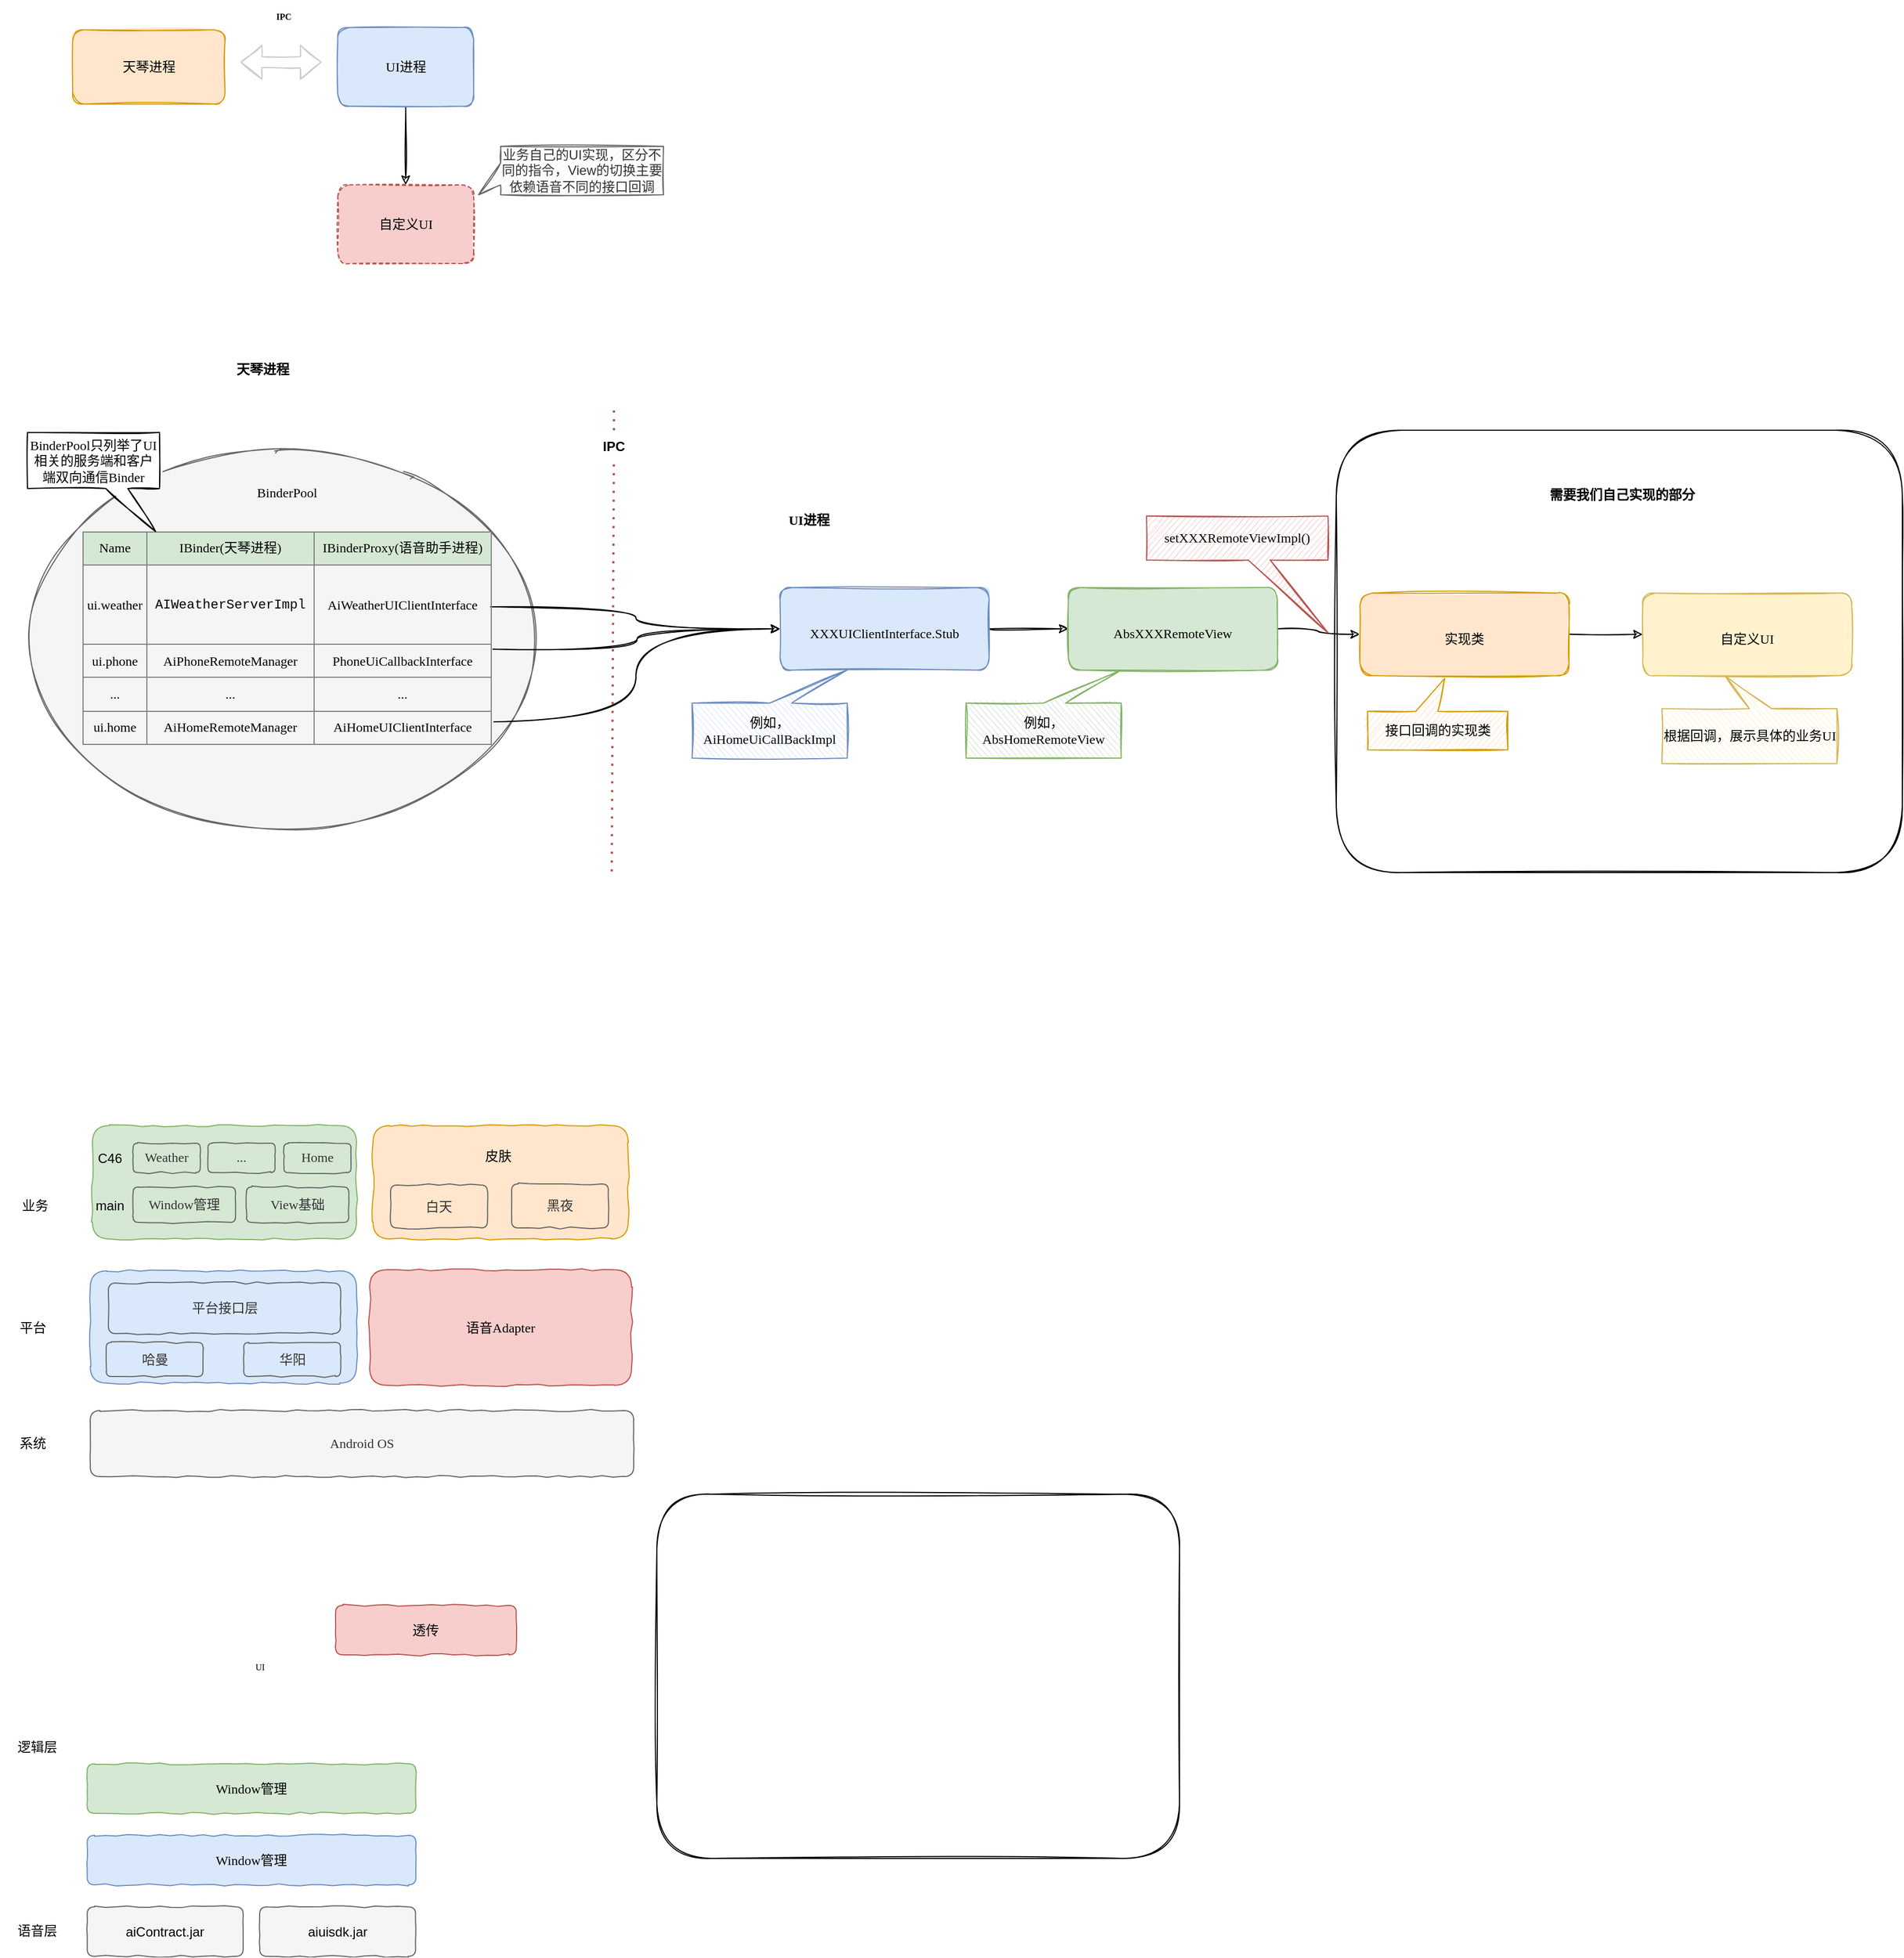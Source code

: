 <mxfile version="20.2.3" type="github">
  <diagram id="_rGLrGhf9AXiHFREIIix" name="第 1 页">
    <mxGraphModel dx="3093" dy="-15324" grid="0" gridSize="10" guides="1" tooltips="1" connect="1" arrows="1" fold="1" page="0" pageScale="1" pageWidth="827" pageHeight="1169" math="0" shadow="0">
      <root>
        <mxCell id="0" />
        <mxCell id="1" parent="0" />
        <mxCell id="fodertxsaoSaykGRS7Xc-1" style="edgeStyle=orthogonalEdgeStyle;curved=1;sketch=1;orthogonalLoop=1;jettySize=auto;html=1;exitX=0.5;exitY=1;exitDx=0;exitDy=0;" edge="1" parent="1" source="fodertxsaoSaykGRS7Xc-2" target="fodertxsaoSaykGRS7Xc-6">
          <mxGeometry relative="1" as="geometry" />
        </mxCell>
        <mxCell id="fodertxsaoSaykGRS7Xc-2" value="UI进程" style="rounded=1;whiteSpace=wrap;html=1;comic=1;sketch=1;fontFamily=Comic Sans MS;strokeColor=#6c8ebf;fillColor=#dae8fc;fillStyle=solid;" vertex="1" parent="1">
          <mxGeometry x="-1439" y="16184" width="123.5" height="71.5" as="geometry" />
        </mxCell>
        <mxCell id="fodertxsaoSaykGRS7Xc-3" value="天琴进程" style="rounded=1;whiteSpace=wrap;html=1;comic=1;sketch=1;fontFamily=Comic Sans MS;strokeColor=#d79b00;fillColor=#ffe6cc;fillStyle=solid;" vertex="1" parent="1">
          <mxGeometry x="-1680" y="16186" width="138.5" height="67.5" as="geometry" />
        </mxCell>
        <mxCell id="fodertxsaoSaykGRS7Xc-4" value="" style="shape=flexArrow;endArrow=classic;startArrow=classic;html=1;sketch=1;fontFamily=Comic Sans MS;strokeColor=#CCCCCC;curved=1;" edge="1" parent="1">
          <mxGeometry width="100" height="100" relative="1" as="geometry">
            <mxPoint x="-1527.5" y="16215.5" as="sourcePoint" />
            <mxPoint x="-1453.5" y="16215.5" as="targetPoint" />
          </mxGeometry>
        </mxCell>
        <mxCell id="fodertxsaoSaykGRS7Xc-5" value="&lt;b&gt;IPC&lt;/b&gt;" style="text;html=1;strokeColor=none;fillColor=none;align=center;verticalAlign=middle;whiteSpace=wrap;rounded=0;comic=1;sketch=1;fillStyle=solid;fontFamily=Comic Sans MS;fontSize=8;" vertex="1" parent="1">
          <mxGeometry x="-1518.5" y="16159" width="60" height="30" as="geometry" />
        </mxCell>
        <mxCell id="fodertxsaoSaykGRS7Xc-6" value="自定义UI" style="rounded=1;whiteSpace=wrap;html=1;comic=1;sketch=1;fontFamily=Comic Sans MS;strokeColor=#b85450;fillColor=#f8cecc;fillStyle=solid;dashed=1;" vertex="1" parent="1">
          <mxGeometry x="-1439" y="16327" width="123.5" height="71.5" as="geometry" />
        </mxCell>
        <mxCell id="fodertxsaoSaykGRS7Xc-7" value="业务自己的UI实现，区分不同的指令，View的切换主要依赖语音不同的接口回调" style="shape=callout;whiteSpace=wrap;html=1;perimeter=calloutPerimeter;rounded=0;comic=1;sketch=1;flipH=0;flipV=1;direction=south;size=20;position=0.2;position2=0;fillColor=#f5f5f5;strokeColor=#666666;fontColor=#333333;" vertex="1" parent="1">
          <mxGeometry x="-1311" y="16292" width="168" height="44" as="geometry" />
        </mxCell>
        <mxCell id="fodertxsaoSaykGRS7Xc-8" value="" style="rounded=1;whiteSpace=wrap;html=1;labelBackgroundColor=none;sketch=1;fillStyle=auto;curveFitting=0.05;fontFamily=Comic Sans MS;fontSize=20;fontColor=#000000;" vertex="1" parent="1">
          <mxGeometry x="-531.5" y="16550" width="514.5" height="402" as="geometry" />
        </mxCell>
        <mxCell id="fodertxsaoSaykGRS7Xc-9" style="edgeStyle=orthogonalEdgeStyle;curved=1;sketch=1;orthogonalLoop=1;jettySize=auto;html=1;exitX=1;exitY=0.5;exitDx=0;exitDy=0;entryX=0;entryY=0.5;entryDx=0;entryDy=0;fontFamily=Comic Sans MS;fontSize=12;fontColor=#000000;strokeColor=#000000;" edge="1" parent="1" source="fodertxsaoSaykGRS7Xc-10" target="fodertxsaoSaykGRS7Xc-22">
          <mxGeometry relative="1" as="geometry" />
        </mxCell>
        <mxCell id="fodertxsaoSaykGRS7Xc-10" value="&lt;span style=&quot;font-size: 12px;&quot;&gt;XXXUIClientInterface&lt;/span&gt;&lt;span style=&quot;font-size: 12px;&quot;&gt;.Stub&lt;/span&gt;" style="rounded=1;whiteSpace=wrap;html=1;labelBackgroundColor=none;sketch=1;fillStyle=solid;curveFitting=0.05;fontFamily=Comic Sans MS;fontSize=20;fillColor=#dae8fc;strokeColor=#6c8ebf;" vertex="1" parent="1">
          <mxGeometry x="-1037" y="16693" width="190" height="75" as="geometry" />
        </mxCell>
        <mxCell id="fodertxsaoSaykGRS7Xc-11" value="&lt;b&gt;天琴进程&lt;/b&gt;" style="text;html=1;strokeColor=none;fillColor=none;align=center;verticalAlign=middle;whiteSpace=wrap;rounded=0;labelBackgroundColor=none;sketch=1;fillStyle=auto;curveFitting=0.95;fontFamily=Comic Sans MS;fontSize=12;fontColor=#000000;" vertex="1" parent="1">
          <mxGeometry x="-1537" y="16480" width="60" height="30" as="geometry" />
        </mxCell>
        <mxCell id="fodertxsaoSaykGRS7Xc-12" value="" style="ellipse;whiteSpace=wrap;html=1;comic=1;sketch=1;fillStyle=solid;fontFamily=Comic Sans MS;strokeColor=#666666;fillColor=#f5f5f5;fontColor=#333333;" vertex="1" parent="1">
          <mxGeometry x="-1719" y="16571" width="460" height="339" as="geometry" />
        </mxCell>
        <mxCell id="fodertxsaoSaykGRS7Xc-13" value="BinderPool" style="text;html=1;strokeColor=none;fillColor=none;align=center;verticalAlign=middle;whiteSpace=wrap;rounded=0;comic=1;sketch=1;fillStyle=solid;fontFamily=Comic Sans MS;" vertex="1" parent="1">
          <mxGeometry x="-1515" y="16592" width="60" height="30" as="geometry" />
        </mxCell>
        <mxCell id="fodertxsaoSaykGRS7Xc-14" style="edgeStyle=orthogonalEdgeStyle;curved=1;sketch=1;orthogonalLoop=1;jettySize=auto;html=1;exitX=0.997;exitY=0.353;exitDx=0;exitDy=0;entryX=0;entryY=0.5;entryDx=0;entryDy=0;fontFamily=Comic Sans MS;fontSize=12;fontColor=#000000;strokeColor=#000000;exitPerimeter=0;" edge="1" parent="1" source="fodertxsaoSaykGRS7Xc-17" target="fodertxsaoSaykGRS7Xc-10">
          <mxGeometry relative="1" as="geometry" />
        </mxCell>
        <mxCell id="fodertxsaoSaykGRS7Xc-15" style="edgeStyle=orthogonalEdgeStyle;curved=1;sketch=1;orthogonalLoop=1;jettySize=auto;html=1;fontFamily=Comic Sans MS;fontSize=12;fontColor=#000000;strokeColor=#000000;" edge="1" parent="1" target="fodertxsaoSaykGRS7Xc-10">
          <mxGeometry relative="1" as="geometry">
            <mxPoint x="-1298" y="16749" as="sourcePoint" />
          </mxGeometry>
        </mxCell>
        <mxCell id="fodertxsaoSaykGRS7Xc-16" style="edgeStyle=orthogonalEdgeStyle;curved=1;sketch=1;orthogonalLoop=1;jettySize=auto;html=1;exitX=1.005;exitY=0.892;exitDx=0;exitDy=0;entryX=0;entryY=0.5;entryDx=0;entryDy=0;fontFamily=Comic Sans MS;fontSize=12;fontColor=#000000;strokeColor=#000000;exitPerimeter=0;" edge="1" parent="1" source="fodertxsaoSaykGRS7Xc-17" target="fodertxsaoSaykGRS7Xc-10">
          <mxGeometry relative="1" as="geometry" />
        </mxCell>
        <mxCell id="fodertxsaoSaykGRS7Xc-17" value="&lt;table border=&quot;1&quot; width=&quot;100%&quot; height=&quot;100%&quot; style=&quot;width:100%;height:100%;border-collapse:collapse;&quot;&gt;&lt;tbody&gt;&lt;tr&gt;&lt;td style=&quot;background-color: rgb(213, 232, 212);&quot;&gt;Name&lt;/td&gt;&lt;td style=&quot;background-color: rgb(213, 232, 212);&quot;&gt;IBinder(天琴进程)&lt;/td&gt;&lt;td style=&quot;background-color: rgb(213, 232, 212);&quot;&gt;IBinderProxy(语音助手进程)&lt;/td&gt;&lt;/tr&gt;&lt;tr&gt;&lt;td&gt;ui.weather&lt;br&gt;&lt;/td&gt;&lt;td&gt;&lt;pre style=&quot;font-family: Consolas, courier; background-image: initial; background-position: initial; background-size: initial; background-repeat: initial; background-attachment: initial; background-origin: initial; background-clip: initial;&quot;&gt;AIWeatherServerImpl&lt;span style=&quot;color: #ff0000;&quot;&gt;&lt;/span&gt;&lt;/pre&gt;&lt;/td&gt;&lt;td&gt;AiWeatherUIClientInterface&lt;br&gt;&lt;/td&gt;&lt;/tr&gt;&lt;tr&gt;&lt;td&gt;ui.phone&lt;/td&gt;&lt;td&gt;AiPhoneRemoteManager&lt;br&gt;&lt;/td&gt;&lt;td&gt;PhoneUiCallbackInterface&lt;br&gt;&lt;/td&gt;&lt;/tr&gt;&lt;tr&gt;&lt;td&gt;...&lt;/td&gt;&lt;td&gt;...&lt;/td&gt;&lt;td&gt;...&lt;/td&gt;&lt;/tr&gt;&lt;tr&gt;&lt;td&gt;ui.home&lt;/td&gt;&lt;td&gt;AiHomeRemoteManager&lt;br&gt;&lt;/td&gt;&lt;td&gt;AiHomeUIClientInterface&lt;br&gt;&lt;/td&gt;&lt;/tr&gt;&lt;/tbody&gt;&lt;/table&gt;" style="text;html=1;strokeColor=none;fillColor=none;overflow=fill;comic=1;sketch=1;fillStyle=solid;fontFamily=Comic Sans MS;align=center;" vertex="1" parent="1">
          <mxGeometry x="-1671" y="16642" width="372" height="194" as="geometry" />
        </mxCell>
        <mxCell id="fodertxsaoSaykGRS7Xc-18" value="BinderPool只列举了UI相关的服务端和客户端双向通信Binder" style="shape=callout;whiteSpace=wrap;html=1;perimeter=calloutPerimeter;rounded=0;labelBackgroundColor=none;sketch=1;fillStyle=auto;curveFitting=0.95;fontFamily=Comic Sans MS;fontSize=12;fontColor=#000000;flipH=1;size=39;position=0.24;position2=0.03;" vertex="1" parent="1">
          <mxGeometry x="-1721" y="16552" width="120" height="90" as="geometry" />
        </mxCell>
        <mxCell id="fodertxsaoSaykGRS7Xc-19" value="&lt;b&gt;UI进程&lt;/b&gt;" style="text;html=1;strokeColor=none;fillColor=none;align=center;verticalAlign=middle;whiteSpace=wrap;rounded=0;labelBackgroundColor=none;sketch=1;fillStyle=auto;curveFitting=0.95;fontFamily=Comic Sans MS;fontSize=12;fontColor=#000000;" vertex="1" parent="1">
          <mxGeometry x="-1049.62" y="16617" width="79.25" height="30" as="geometry" />
        </mxCell>
        <mxCell id="fodertxsaoSaykGRS7Xc-20" value="例如，AiHomeUiCallBackImpl" style="shape=callout;whiteSpace=wrap;html=1;perimeter=calloutPerimeter;rounded=0;labelBackgroundColor=none;sketch=1;fillStyle=auto;curveFitting=0.95;fontFamily=Comic Sans MS;fontSize=12;flipV=1;position2=1;fillColor=#dae8fc;strokeColor=#6c8ebf;" vertex="1" parent="1">
          <mxGeometry x="-1117" y="16768" width="141" height="80" as="geometry" />
        </mxCell>
        <mxCell id="fodertxsaoSaykGRS7Xc-21" style="edgeStyle=orthogonalEdgeStyle;curved=1;sketch=1;orthogonalLoop=1;jettySize=auto;html=1;exitX=1;exitY=0.5;exitDx=0;exitDy=0;entryX=0;entryY=0.5;entryDx=0;entryDy=0;fontFamily=Comic Sans MS;fontSize=12;fontColor=#000000;strokeColor=#000000;" edge="1" parent="1" source="fodertxsaoSaykGRS7Xc-22" target="fodertxsaoSaykGRS7Xc-25">
          <mxGeometry relative="1" as="geometry" />
        </mxCell>
        <mxCell id="fodertxsaoSaykGRS7Xc-22" value="&lt;span style=&quot;font-size: 12px;&quot;&gt;AbsXXXRemoteView&lt;/span&gt;" style="rounded=1;whiteSpace=wrap;html=1;labelBackgroundColor=none;sketch=1;fillStyle=solid;curveFitting=0.05;fontFamily=Comic Sans MS;fontSize=20;fillColor=#d5e8d4;strokeColor=#82b366;" vertex="1" parent="1">
          <mxGeometry x="-775" y="16693" width="190" height="75" as="geometry" />
        </mxCell>
        <mxCell id="fodertxsaoSaykGRS7Xc-23" value="例如，AbsHomeRemoteView" style="shape=callout;whiteSpace=wrap;html=1;perimeter=calloutPerimeter;rounded=0;labelBackgroundColor=none;sketch=1;fillStyle=auto;curveFitting=0.95;fontFamily=Comic Sans MS;fontSize=12;flipV=1;position2=1;fillColor=#d5e8d4;strokeColor=#82b366;" vertex="1" parent="1">
          <mxGeometry x="-868" y="16768" width="141" height="80" as="geometry" />
        </mxCell>
        <mxCell id="fodertxsaoSaykGRS7Xc-24" style="edgeStyle=orthogonalEdgeStyle;curved=1;sketch=1;orthogonalLoop=1;jettySize=auto;html=1;exitX=1;exitY=0.5;exitDx=0;exitDy=0;entryX=0;entryY=0.5;entryDx=0;entryDy=0;fontFamily=Comic Sans MS;fontSize=12;fontColor=#000000;strokeColor=#000000;" edge="1" parent="1" source="fodertxsaoSaykGRS7Xc-25" target="fodertxsaoSaykGRS7Xc-27">
          <mxGeometry relative="1" as="geometry" />
        </mxCell>
        <mxCell id="fodertxsaoSaykGRS7Xc-25" value="&lt;span style=&quot;font-size: 12px;&quot;&gt;实现类&lt;/span&gt;" style="rounded=1;whiteSpace=wrap;html=1;labelBackgroundColor=none;sketch=1;fillStyle=solid;curveFitting=0.05;fontFamily=Comic Sans MS;fontSize=20;fillColor=#ffe6cc;strokeColor=#d79b00;" vertex="1" parent="1">
          <mxGeometry x="-510" y="16698" width="190" height="75" as="geometry" />
        </mxCell>
        <mxCell id="fodertxsaoSaykGRS7Xc-26" value="接口回调的实现类" style="shape=callout;whiteSpace=wrap;html=1;perimeter=calloutPerimeter;rounded=0;labelBackgroundColor=none;sketch=1;fillStyle=auto;curveFitting=0.95;fontFamily=Comic Sans MS;fontSize=12;flipV=1;position2=0.45;fillColor=#ffe6cc;strokeColor=#d79b00;flipH=1;" vertex="1" parent="1">
          <mxGeometry x="-503" y="16775.5" width="127.5" height="65" as="geometry" />
        </mxCell>
        <mxCell id="fodertxsaoSaykGRS7Xc-27" value="&lt;span style=&quot;font-size: 12px;&quot;&gt;自定义UI&lt;/span&gt;" style="rounded=1;whiteSpace=wrap;html=1;labelBackgroundColor=none;sketch=1;fillStyle=solid;curveFitting=0.05;fontFamily=Comic Sans MS;fontSize=20;fillColor=#fff2cc;strokeColor=#d6b656;" vertex="1" parent="1">
          <mxGeometry x="-253" y="16698" width="190" height="75" as="geometry" />
        </mxCell>
        <mxCell id="fodertxsaoSaykGRS7Xc-28" value="根据回调，展示具体的业务UI" style="shape=callout;whiteSpace=wrap;html=1;perimeter=calloutPerimeter;rounded=0;labelBackgroundColor=none;sketch=1;fillStyle=auto;curveFitting=0.95;fontFamily=Comic Sans MS;fontSize=12;flipV=1;position2=0.36;fillColor=#fff2cc;strokeColor=#d6b656;" vertex="1" parent="1">
          <mxGeometry x="-235.5" y="16773" width="159" height="80" as="geometry" />
        </mxCell>
        <mxCell id="fodertxsaoSaykGRS7Xc-29" value="&lt;b&gt;需要我们自己实现的部分&lt;/b&gt;" style="text;html=1;strokeColor=none;fillColor=none;align=center;verticalAlign=middle;whiteSpace=wrap;rounded=0;labelBackgroundColor=none;sketch=1;fillStyle=auto;curveFitting=0.95;fontFamily=Comic Sans MS;fontSize=12;fontColor=#000000;" vertex="1" parent="1">
          <mxGeometry x="-341" y="16594" width="139" height="30" as="geometry" />
        </mxCell>
        <mxCell id="fodertxsaoSaykGRS7Xc-30" value="setXXXRemoteViewImpl()" style="shape=callout;whiteSpace=wrap;html=1;perimeter=calloutPerimeter;rounded=0;labelBackgroundColor=none;sketch=1;fillStyle=auto;curveFitting=0.95;fontFamily=Comic Sans MS;fontSize=12;position2=1;size=66;position=0.56;fillColor=#f8cecc;strokeColor=#b85450;" vertex="1" parent="1">
          <mxGeometry x="-704" y="16628" width="165" height="106" as="geometry" />
        </mxCell>
        <mxCell id="fodertxsaoSaykGRS7Xc-31" value="" style="endArrow=none;dashed=1;html=1;dashPattern=1 3;strokeWidth=2;rounded=0;fillColor=#f8cecc;strokeColor=#b85450;startArrow=none;" edge="1" parent="1" source="fodertxsaoSaykGRS7Xc-32">
          <mxGeometry width="50" height="50" relative="1" as="geometry">
            <mxPoint x="-1190" y="16951" as="sourcePoint" />
            <mxPoint x="-1188" y="16528" as="targetPoint" />
          </mxGeometry>
        </mxCell>
        <mxCell id="fodertxsaoSaykGRS7Xc-32" value="&lt;b&gt;IPC&lt;/b&gt;" style="text;html=1;strokeColor=none;fillColor=none;align=center;verticalAlign=middle;whiteSpace=wrap;rounded=0;" vertex="1" parent="1">
          <mxGeometry x="-1218" y="16550" width="60" height="30" as="geometry" />
        </mxCell>
        <mxCell id="fodertxsaoSaykGRS7Xc-34" value="" style="endArrow=none;dashed=1;html=1;dashPattern=1 3;strokeWidth=2;rounded=0;fillColor=#f8cecc;strokeColor=#b85450;" edge="1" parent="1" target="fodertxsaoSaykGRS7Xc-32">
          <mxGeometry width="50" height="50" relative="1" as="geometry">
            <mxPoint x="-1190" y="16951" as="sourcePoint" />
            <mxPoint x="-1188" y="16528" as="targetPoint" />
          </mxGeometry>
        </mxCell>
        <mxCell id="fodertxsaoSaykGRS7Xc-38" value="Android OS" style="rounded=1;whiteSpace=wrap;html=1;sketch=0;comic=1;fillColor=#f5f5f5;fontColor=#333333;strokeColor=#666666;fontFamily=Comic Sans MS;" vertex="1" parent="1">
          <mxGeometry x="-1664" y="17441" width="494" height="60" as="geometry" />
        </mxCell>
        <mxCell id="fodertxsaoSaykGRS7Xc-39" value="系统" style="text;html=1;strokeColor=none;fillColor=none;align=center;verticalAlign=middle;whiteSpace=wrap;rounded=0;comic=1;sketch=0;fontFamily=Comic Sans MS;" vertex="1" parent="1">
          <mxGeometry x="-1746" y="17456" width="60" height="30" as="geometry" />
        </mxCell>
        <mxCell id="fodertxsaoSaykGRS7Xc-40" value="" style="rounded=1;whiteSpace=wrap;html=1;sketch=0;comic=1;fillColor=#dae8fc;strokeColor=#6c8ebf;fontFamily=Comic Sans MS;" vertex="1" parent="1">
          <mxGeometry x="-1664" y="17314" width="242" height="102" as="geometry" />
        </mxCell>
        <mxCell id="fodertxsaoSaykGRS7Xc-41" value="平台" style="text;html=1;strokeColor=none;fillColor=none;align=center;verticalAlign=middle;whiteSpace=wrap;rounded=0;comic=1;sketch=0;fontFamily=Comic Sans MS;" vertex="1" parent="1">
          <mxGeometry x="-1746" y="17350.5" width="60" height="30" as="geometry" />
        </mxCell>
        <mxCell id="fodertxsaoSaykGRS7Xc-42" value="语音Adapter" style="rounded=1;whiteSpace=wrap;html=1;comic=1;sketch=0;fontFamily=Comic Sans MS;fillColor=#f8cecc;strokeColor=#b85450;" vertex="1" parent="1">
          <mxGeometry x="-1410" y="17313" width="238" height="105" as="geometry" />
        </mxCell>
        <mxCell id="fodertxsaoSaykGRS7Xc-43" value="" style="rounded=1;whiteSpace=wrap;html=1;sketch=0;comic=1;fillColor=#d5e8d4;strokeColor=#82b366;fontFamily=Comic Sans MS;" vertex="1" parent="1">
          <mxGeometry x="-1662" y="17182" width="240" height="103" as="geometry" />
        </mxCell>
        <mxCell id="fodertxsaoSaykGRS7Xc-44" value="业务" style="text;html=1;strokeColor=none;fillColor=none;align=center;verticalAlign=middle;whiteSpace=wrap;rounded=0;comic=1;sketch=0;fontFamily=Comic Sans MS;" vertex="1" parent="1">
          <mxGeometry x="-1744" y="17240" width="60" height="30" as="geometry" />
        </mxCell>
        <mxCell id="fodertxsaoSaykGRS7Xc-45" value="" style="rounded=1;whiteSpace=wrap;html=1;comic=1;sketch=0;fontFamily=Comic Sans MS;fillColor=#ffe6cc;strokeColor=#d79b00;" vertex="1" parent="1">
          <mxGeometry x="-1407" y="17182" width="232" height="103" as="geometry" />
        </mxCell>
        <mxCell id="fodertxsaoSaykGRS7Xc-49" value="平台接口层" style="rounded=1;whiteSpace=wrap;html=1;comic=1;sketch=0;fillColor=none;fontColor=#333333;strokeColor=#666666;fontFamily=Comic Sans MS;" vertex="1" parent="1">
          <mxGeometry x="-1647.5" y="17325" width="211" height="46" as="geometry" />
        </mxCell>
        <mxCell id="fodertxsaoSaykGRS7Xc-50" value="哈曼" style="rounded=1;whiteSpace=wrap;html=1;comic=1;sketch=0;fillColor=none;fontColor=#333333;strokeColor=#666666;fontFamily=Comic Sans MS;" vertex="1" parent="1">
          <mxGeometry x="-1649.5" y="17379" width="88" height="31" as="geometry" />
        </mxCell>
        <mxCell id="fodertxsaoSaykGRS7Xc-51" value="华阳" style="rounded=1;whiteSpace=wrap;html=1;comic=1;sketch=0;fillColor=none;fontColor=#333333;strokeColor=#666666;fontFamily=Comic Sans MS;" vertex="1" parent="1">
          <mxGeometry x="-1524.5" y="17379" width="88" height="31" as="geometry" />
        </mxCell>
        <mxCell id="fodertxsaoSaykGRS7Xc-52" value="皮肤" style="text;html=1;strokeColor=none;fillColor=none;align=center;verticalAlign=middle;whiteSpace=wrap;rounded=0;comic=1;sketch=0;fontFamily=Comic Sans MS;" vertex="1" parent="1">
          <mxGeometry x="-1323" y="17195.19" width="60" height="30" as="geometry" />
        </mxCell>
        <mxCell id="fodertxsaoSaykGRS7Xc-53" value="白天" style="rounded=1;whiteSpace=wrap;html=1;comic=1;sketch=0;fillColor=none;fontColor=#333333;strokeColor=#666666;fontFamily=Comic Sans MS;" vertex="1" parent="1">
          <mxGeometry x="-1391" y="17236" width="88" height="39" as="geometry" />
        </mxCell>
        <mxCell id="fodertxsaoSaykGRS7Xc-54" value="黑夜" style="rounded=1;whiteSpace=wrap;html=1;comic=1;sketch=0;fillColor=none;fontColor=#333333;strokeColor=#666666;fontFamily=Comic Sans MS;" vertex="1" parent="1">
          <mxGeometry x="-1281" y="17235" width="88" height="40" as="geometry" />
        </mxCell>
        <mxCell id="fodertxsaoSaykGRS7Xc-58" value="Window管理" style="rounded=1;whiteSpace=wrap;html=1;comic=1;sketch=0;fillColor=none;fontColor=#333333;strokeColor=#666666;fontFamily=Comic Sans MS;" vertex="1" parent="1">
          <mxGeometry x="-1625" y="17237.75" width="93" height="32.25" as="geometry" />
        </mxCell>
        <mxCell id="fodertxsaoSaykGRS7Xc-60" value="main" style="text;html=1;strokeColor=none;fillColor=none;align=center;verticalAlign=middle;whiteSpace=wrap;rounded=0;comic=1;sketch=0;" vertex="1" parent="1">
          <mxGeometry x="-1676" y="17240" width="60" height="30" as="geometry" />
        </mxCell>
        <mxCell id="fodertxsaoSaykGRS7Xc-61" value="C46" style="text;html=1;strokeColor=none;fillColor=none;align=center;verticalAlign=middle;whiteSpace=wrap;rounded=0;comic=1;sketch=0;" vertex="1" parent="1">
          <mxGeometry x="-1676" y="17196.5" width="60" height="30" as="geometry" />
        </mxCell>
        <mxCell id="fodertxsaoSaykGRS7Xc-63" value="View基础" style="rounded=1;whiteSpace=wrap;html=1;comic=1;sketch=0;fillColor=none;fontColor=#333333;strokeColor=#666666;fontFamily=Comic Sans MS;" vertex="1" parent="1">
          <mxGeometry x="-1522" y="17237.75" width="93" height="32.25" as="geometry" />
        </mxCell>
        <mxCell id="fodertxsaoSaykGRS7Xc-64" value="Weather" style="rounded=1;whiteSpace=wrap;html=1;comic=1;sketch=0;fillColor=none;fontColor=#333333;strokeColor=#666666;fontFamily=Comic Sans MS;" vertex="1" parent="1">
          <mxGeometry x="-1625" y="17198" width="61" height="26.62" as="geometry" />
        </mxCell>
        <mxCell id="fodertxsaoSaykGRS7Xc-67" value="..." style="rounded=1;whiteSpace=wrap;html=1;comic=1;sketch=0;fillColor=none;fontColor=#333333;strokeColor=#666666;fontFamily=Comic Sans MS;" vertex="1" parent="1">
          <mxGeometry x="-1557" y="17198" width="61" height="26.62" as="geometry" />
        </mxCell>
        <mxCell id="fodertxsaoSaykGRS7Xc-68" value="Home" style="rounded=1;whiteSpace=wrap;html=1;comic=1;sketch=0;fillColor=none;fontColor=#333333;strokeColor=#666666;fontFamily=Comic Sans MS;" vertex="1" parent="1">
          <mxGeometry x="-1488" y="17198.19" width="61" height="26.62" as="geometry" />
        </mxCell>
        <mxCell id="fodertxsaoSaykGRS7Xc-69" value="" style="rounded=1;whiteSpace=wrap;html=1;comic=1;sketch=1;fillStyle=solid;fontFamily=Comic Sans MS;fontSize=8;strokeColor=#000000;" vertex="1" parent="1">
          <mxGeometry x="-1149" y="17517" width="475" height="331" as="geometry" />
        </mxCell>
        <mxCell id="fodertxsaoSaykGRS7Xc-70" value="&lt;span style=&quot;color: rgb(0, 0, 0); font-family: Helvetica;&quot;&gt;aiContract.jar&lt;/span&gt;" style="rounded=1;whiteSpace=wrap;html=1;comic=1;fontFamily=Comic Sans MS;fillColor=#f5f5f5;strokeColor=#666666;fontColor=#333333;" vertex="1" parent="1">
          <mxGeometry x="-1666.75" y="17892" width="141.75" height="45" as="geometry" />
        </mxCell>
        <mxCell id="fodertxsaoSaykGRS7Xc-72" value="Window管理" style="rounded=1;whiteSpace=wrap;html=1;comic=1;fontFamily=Comic Sans MS;fillColor=#dae8fc;strokeColor=#6c8ebf;" vertex="1" parent="1">
          <mxGeometry x="-1666.75" y="17827" width="298.75" height="45" as="geometry" />
        </mxCell>
        <mxCell id="fodertxsaoSaykGRS7Xc-73" value="UI" style="text;html=1;strokeColor=none;fillColor=none;align=center;verticalAlign=middle;whiteSpace=wrap;rounded=0;comic=1;sketch=1;fillStyle=solid;fontFamily=Comic Sans MS;fontSize=8;" vertex="1" parent="1">
          <mxGeometry x="-1563.25" y="17659" width="107" height="30" as="geometry" />
        </mxCell>
        <mxCell id="fodertxsaoSaykGRS7Xc-74" value="语音层" style="text;html=1;strokeColor=none;fillColor=none;align=center;verticalAlign=middle;whiteSpace=wrap;rounded=0;comic=1;" vertex="1" parent="1">
          <mxGeometry x="-1742.25" y="17899" width="60" height="30" as="geometry" />
        </mxCell>
        <mxCell id="fodertxsaoSaykGRS7Xc-78" value="&lt;span style=&quot;color: rgb(0, 0, 0); font-family: Helvetica;&quot;&gt;透传&lt;/span&gt;" style="rounded=1;whiteSpace=wrap;html=1;comic=1;fontFamily=Comic Sans MS;fillColor=#f8cecc;strokeColor=#b85450;" vertex="1" parent="1">
          <mxGeometry x="-1441" y="17618" width="164.25" height="45" as="geometry" />
        </mxCell>
        <mxCell id="fodertxsaoSaykGRS7Xc-79" value="逻辑层" style="text;html=1;strokeColor=none;fillColor=none;align=center;verticalAlign=middle;whiteSpace=wrap;rounded=0;comic=1;" vertex="1" parent="1">
          <mxGeometry x="-1742.25" y="17732" width="60" height="30" as="geometry" />
        </mxCell>
        <mxCell id="fodertxsaoSaykGRS7Xc-81" value="&lt;span style=&quot;color: rgb(0, 0, 0); font-family: Helvetica;&quot;&gt;aiuisdk.jar&lt;/span&gt;" style="rounded=1;whiteSpace=wrap;html=1;comic=1;fontFamily=Comic Sans MS;fillColor=#f5f5f5;strokeColor=#666666;fontColor=#333333;" vertex="1" parent="1">
          <mxGeometry x="-1510" y="17892" width="141.75" height="45" as="geometry" />
        </mxCell>
        <mxCell id="fodertxsaoSaykGRS7Xc-82" value="Window管理" style="rounded=1;whiteSpace=wrap;html=1;comic=1;fontFamily=Comic Sans MS;fillColor=#d5e8d4;strokeColor=#82b366;" vertex="1" parent="1">
          <mxGeometry x="-1666.75" y="17762" width="298.75" height="45" as="geometry" />
        </mxCell>
      </root>
    </mxGraphModel>
  </diagram>
</mxfile>
